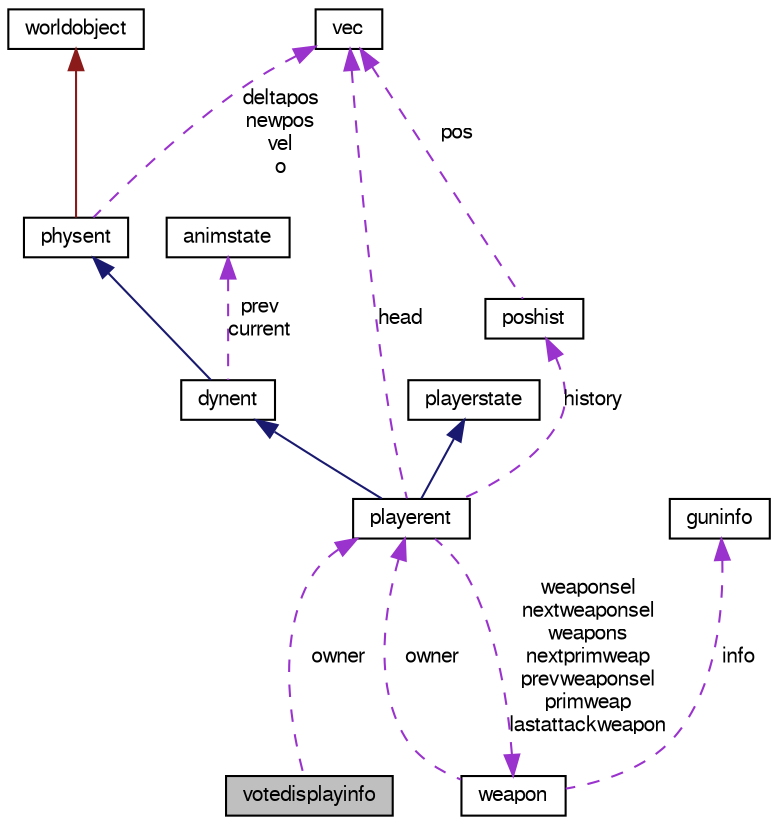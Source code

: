 digraph G
{
  edge [fontname="FreeSans",fontsize="10",labelfontname="FreeSans",labelfontsize="10"];
  node [fontname="FreeSans",fontsize="10",shape=record];
  Node1 [label="votedisplayinfo",height=0.2,width=0.4,color="black", fillcolor="grey75", style="filled" fontcolor="black"];
  Node2 -> Node1 [dir=back,color="darkorchid3",fontsize="10",style="dashed",label="owner",fontname="FreeSans"];
  Node2 [label="playerent",height=0.2,width=0.4,color="black", fillcolor="white", style="filled",URL="$classplayerent.html"];
  Node3 -> Node2 [dir=back,color="midnightblue",fontsize="10",style="solid",fontname="FreeSans"];
  Node3 [label="dynent",height=0.2,width=0.4,color="black", fillcolor="white", style="filled",URL="$classdynent.html"];
  Node4 -> Node3 [dir=back,color="midnightblue",fontsize="10",style="solid",fontname="FreeSans"];
  Node4 [label="physent",height=0.2,width=0.4,color="black", fillcolor="white", style="filled",URL="$classphysent.html"];
  Node5 -> Node4 [dir=back,color="firebrick4",fontsize="10",style="solid",fontname="FreeSans"];
  Node5 [label="worldobject",height=0.2,width=0.4,color="black", fillcolor="white", style="filled",URL="$classworldobject.html"];
  Node6 -> Node4 [dir=back,color="darkorchid3",fontsize="10",style="dashed",label="deltapos\nnewpos\nvel\no",fontname="FreeSans"];
  Node6 [label="vec",height=0.2,width=0.4,color="black", fillcolor="white", style="filled",URL="$structvec.html"];
  Node7 -> Node3 [dir=back,color="darkorchid3",fontsize="10",style="dashed",label="prev\ncurrent",fontname="FreeSans"];
  Node7 [label="animstate",height=0.2,width=0.4,color="black", fillcolor="white", style="filled",URL="$structanimstate.html"];
  Node8 -> Node2 [dir=back,color="midnightblue",fontsize="10",style="solid",fontname="FreeSans"];
  Node8 [label="playerstate",height=0.2,width=0.4,color="black", fillcolor="white", style="filled",URL="$classplayerstate.html"];
  Node9 -> Node2 [dir=back,color="darkorchid3",fontsize="10",style="dashed",label="history",fontname="FreeSans"];
  Node9 [label="poshist",height=0.2,width=0.4,color="black", fillcolor="white", style="filled",URL="$structposhist.html"];
  Node6 -> Node9 [dir=back,color="darkorchid3",fontsize="10",style="dashed",label="pos",fontname="FreeSans"];
  Node10 -> Node2 [dir=back,color="darkorchid3",fontsize="10",style="dashed",label="weaponsel\nnextweaponsel\nweapons\nnextprimweap\nprevweaponsel\nprimweap\nlastattackweapon",fontname="FreeSans"];
  Node10 [label="weapon",height=0.2,width=0.4,color="black", fillcolor="white", style="filled",URL="$structweapon.html"];
  Node2 -> Node10 [dir=back,color="darkorchid3",fontsize="10",style="dashed",label="owner",fontname="FreeSans"];
  Node11 -> Node10 [dir=back,color="darkorchid3",fontsize="10",style="dashed",label="info",fontname="FreeSans"];
  Node11 [label="guninfo",height=0.2,width=0.4,color="black", fillcolor="white", style="filled",URL="$structguninfo.html"];
  Node6 -> Node2 [dir=back,color="darkorchid3",fontsize="10",style="dashed",label="head",fontname="FreeSans"];
}
